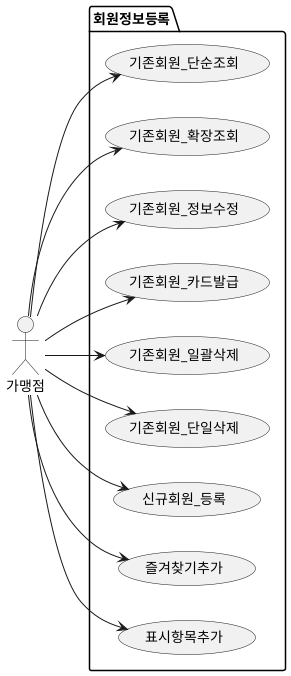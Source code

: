 @startuml Sample Usecase

left to right direction

actor "가맹점" as store

package 회원정보등록{
  usecase 기존회원_단순조회 AS UJ10
  usecase 기존회원_확장조회 AS UJ11
  usecase 기존회원_정보수정 AS UJ12
  usecase 기존회원_카드발급 AS UJ13
  usecase 기존회원_일괄삭제 AS UJ14
  usecase 기존회원_단일삭제 AS UJ15
  usecase 신규회원_등록 AS UJ16
  usecase 즐겨찾기추가 AS UJ17
  usecase 표시항목추가 AS UJ18
}

' 사용자
store --> UJ10
store --> UJ11
store --> UJ12
store --> UJ13
store --> UJ14
store --> UJ15
store --> UJ16
store --> UJ17
store --> UJ18


@enduml